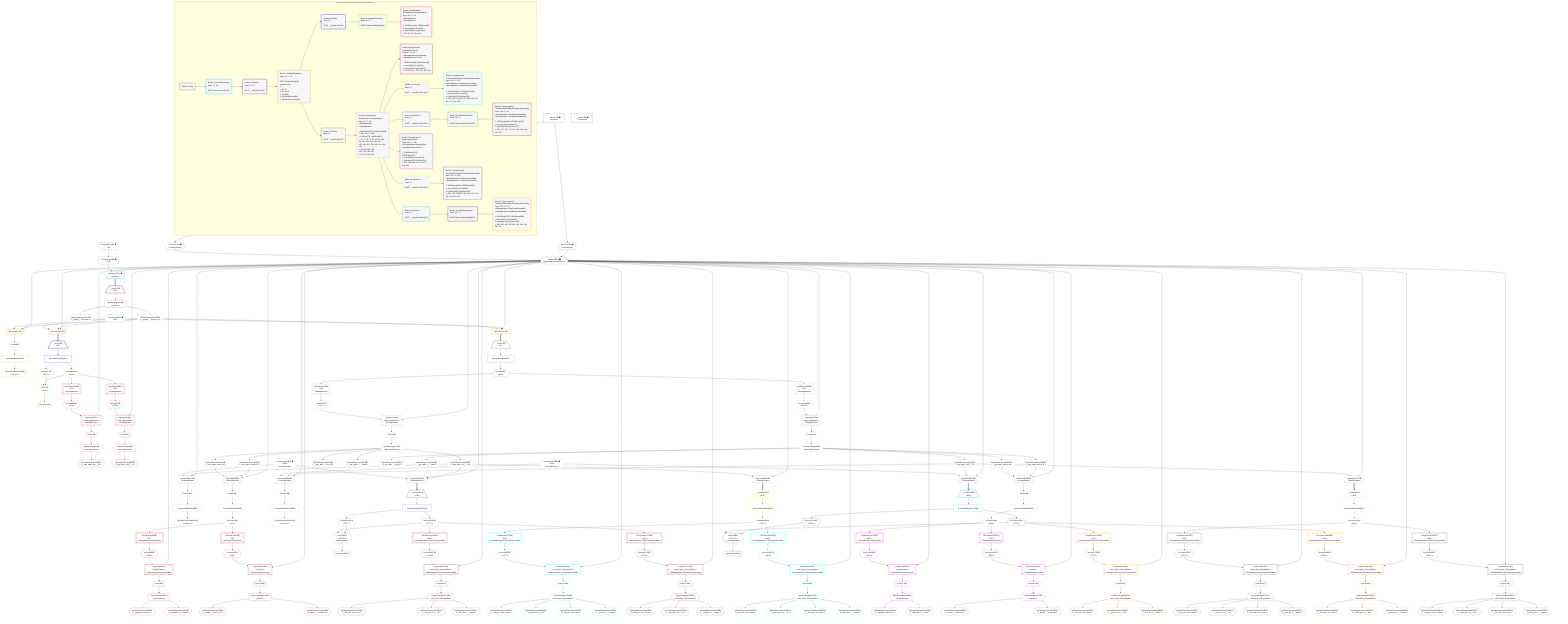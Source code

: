 %%{init: {'themeVariables': { 'fontSize': '12px'}}}%%
graph TD
    classDef path fill:#eee,stroke:#000,color:#000
    classDef plan fill:#fff,stroke-width:1px,color:#000
    classDef itemplan fill:#fff,stroke-width:2px,color:#000
    classDef unbatchedplan fill:#dff,stroke-width:1px,color:#000
    classDef sideeffectplan fill:#fcc,stroke-width:2px,color:#000
    classDef bucket fill:#f6f6f6,color:#000,stroke-width:2px,text-align:left


    %% plan dependencies
    Object17{{"Object[17∈0] ➊<br />ᐸ{pgSettings,withPgClient}ᐳ"}}:::plan
    Access15{{"Access[15∈0] ➊<br />ᐸ2.pgSettingsᐳ"}}:::plan
    Access16{{"Access[16∈0] ➊<br />ᐸ2.withPgClientᐳ"}}:::plan
    Access15 & Access16 --> Object17
    __Value2["__Value[2∈0] ➊<br />ᐸcontextᐳ"]:::plan
    __Value2 --> Access15
    __Value2 --> Access16
    Connection18{{"Connection[18∈0] ➊<br />ᐸ14ᐳ"}}:::plan
    Constant297{{"Constant[297∈0] ➊<br />ᐸ4ᐳ"}}:::plan
    Constant297 --> Connection18
    __Value4["__Value[4∈0] ➊<br />ᐸrootValueᐳ"]:::plan
    PgSelect19[["PgSelect[19∈1] ➊<br />ᐸpeopleᐳ"]]:::plan
    Object17 & Connection18 --> PgSelect19
    Connection36{{"Connection[36∈1] ➊<br />ᐸ32ᐳ"}}:::plan
    __Item20[/"__Item[20∈2]<br />ᐸ19ᐳ"\]:::itemplan
    PgSelect19 ==> __Item20
    PgSelectSingle21{{"PgSelectSingle[21∈2]<br />ᐸpeopleᐳ"}}:::plan
    __Item20 --> PgSelectSingle21
    PgUnionAll37[["PgUnionAll[37∈3]"]]:::plan
    PgClassExpression22{{"PgClassExpression[22∈3]<br />ᐸ__people__.”person_id”ᐳ"}}:::plan
    Object17 & PgClassExpression22 & Connection36 --> PgUnionAll37
    PgUnionAll41[["PgUnionAll[41∈3]"]]:::plan
    Object17 & PgClassExpression22 & Connection36 --> PgUnionAll41
    PgUnionAll66[["PgUnionAll[66∈3]"]]:::plan
    Object17 & PgClassExpression22 & Connection36 --> PgUnionAll66
    PgSelectSingle21 --> PgClassExpression22
    PgClassExpression23{{"PgClassExpression[23∈3]<br />ᐸ__people__.”username”ᐳ"}}:::plan
    PgSelectSingle21 --> PgClassExpression23
    First38{{"First[38∈3]"}}:::plan
    PgUnionAll37 --> First38
    PgUnionAllSingle39["PgUnionAllSingle[39∈3]"]:::plan
    First38 --> PgUnionAllSingle39
    PgClassExpression40{{"PgClassExpression[40∈3]<br />ᐸcount(*)ᐳ"}}:::plan
    PgUnionAllSingle39 --> PgClassExpression40
    __Item42[/"__Item[42∈4]<br />ᐸ41ᐳ"\]:::itemplan
    PgUnionAll41 ==> __Item42
    PgUnionAllSingle43["PgUnionAllSingle[43∈4]"]:::plan
    __Item42 --> PgUnionAllSingle43
    List47{{"List[47∈5]<br />ᐸ45,46ᐳ"}}:::plan
    Access45{{"Access[45∈5]<br />ᐸ43.0ᐳ"}}:::plan
    Access46{{"Access[46∈5]<br />ᐸ43.1ᐳ"}}:::plan
    Access45 & Access46 --> List47
    PgCursor44{{"PgCursor[44∈5]"}}:::plan
    List47 --> PgCursor44
    PgUnionAllSingle43 --> Access45
    PgUnionAllSingle43 --> Access46
    PgSelect51[["PgSelect[51∈6]<br />ᐸaws_applicationsᐳ<br />ᐳAwsApplication"]]:::plan
    Access50{{"Access[50∈6]<br />ᐸ49.0ᐳ"}}:::plan
    Object17 & Access50 --> PgSelect51
    PgSelect61[["PgSelect[61∈6]<br />ᐸgcp_applicationsᐳ<br />ᐳGcpApplication"]]:::plan
    Access60{{"Access[60∈6]<br />ᐸ59.0ᐳ"}}:::plan
    Object17 & Access60 --> PgSelect61
    JSONParse49[["JSONParse[49∈6]<br />ᐸ46ᐳ<br />ᐳAwsApplication"]]:::plan
    Access46 --> JSONParse49
    JSONParse49 --> Access50
    First55{{"First[55∈6]"}}:::plan
    PgSelect51 --> First55
    PgSelectSingle56{{"PgSelectSingle[56∈6]<br />ᐸaws_applicationsᐳ"}}:::plan
    First55 --> PgSelectSingle56
    PgClassExpression57{{"PgClassExpression[57∈6]<br />ᐸ__aws_appl...ons__.”id”ᐳ"}}:::plan
    PgSelectSingle56 --> PgClassExpression57
    JSONParse59[["JSONParse[59∈6]<br />ᐸ46ᐳ<br />ᐳGcpApplication"]]:::plan
    Access46 --> JSONParse59
    JSONParse59 --> Access60
    First63{{"First[63∈6]"}}:::plan
    PgSelect61 --> First63
    PgSelectSingle64{{"PgSelectSingle[64∈6]<br />ᐸgcp_applicationsᐳ"}}:::plan
    First63 --> PgSelectSingle64
    PgClassExpression65{{"PgClassExpression[65∈6]<br />ᐸ__gcp_appl...ons__.”id”ᐳ"}}:::plan
    PgSelectSingle64 --> PgClassExpression65
    __Item67[/"__Item[67∈7]<br />ᐸ66ᐳ"\]:::itemplan
    PgUnionAll66 ==> __Item67
    PgUnionAllSingle68["PgUnionAllSingle[68∈7]"]:::plan
    __Item67 --> PgUnionAllSingle68
    Access69{{"Access[69∈7]<br />ᐸ68.1ᐳ"}}:::plan
    PgUnionAllSingle68 --> Access69
    PgUnionAll83[["PgUnionAll[83∈8]<br />ᐳAwsApplication"]]:::plan
    PgClassExpression81{{"PgClassExpression[81∈8]<br />ᐸ__aws_appl...person_id”ᐳ"}}:::plan
    PgClassExpression82{{"PgClassExpression[82∈8]<br />ᐸ__aws_appl...zation_id”ᐳ"}}:::plan
    Object17 & PgClassExpression81 & PgClassExpression82 --> PgUnionAll83
    PgUnionAll151[["PgUnionAll[151∈8]<br />ᐳAwsApplication"]]:::plan
    PgClassExpression79{{"PgClassExpression[79∈8]<br />ᐸ__aws_appl...ons__.”id”ᐳ"}}:::plan
    Connection150{{"Connection[150∈8] ➊<br />ᐸ148ᐳ<br />ᐳAwsApplication"}}:::plan
    Object17 & PgClassExpression79 & Connection150 --> PgUnionAll151
    PgUnionAll155[["PgUnionAll[155∈8]<br />ᐳAwsApplication"]]:::plan
    Object17 & PgClassExpression79 & Connection150 --> PgUnionAll155
    PgUnionAll196[["PgUnionAll[196∈8]<br />ᐳGcpApplication"]]:::plan
    PgClassExpression194{{"PgClassExpression[194∈8]<br />ᐸ__gcp_appl...person_id”ᐳ"}}:::plan
    PgClassExpression195{{"PgClassExpression[195∈8]<br />ᐸ__gcp_appl...zation_id”ᐳ"}}:::plan
    Object17 & PgClassExpression194 & PgClassExpression195 --> PgUnionAll196
    PgUnionAll264[["PgUnionAll[264∈8]<br />ᐳGcpApplication"]]:::plan
    PgClassExpression192{{"PgClassExpression[192∈8]<br />ᐸ__gcp_appl...ons__.”id”ᐳ"}}:::plan
    Connection263{{"Connection[263∈8] ➊<br />ᐸ261ᐳ<br />ᐳGcpApplication"}}:::plan
    Object17 & PgClassExpression192 & Connection263 --> PgUnionAll264
    PgUnionAll268[["PgUnionAll[268∈8]<br />ᐳGcpApplication"]]:::plan
    Object17 & PgClassExpression192 & Connection263 --> PgUnionAll268
    PgSelect72[["PgSelect[72∈8]<br />ᐸaws_applicationsᐳ<br />ᐳAwsApplication"]]:::plan
    Access71{{"Access[71∈8]<br />ᐸ70.0ᐳ"}}:::plan
    Object17 & Access71 --> PgSelect72
    PgUnionAll112[["PgUnionAll[112∈8]<br />ᐳAwsApplication"]]:::plan
    Object17 & PgClassExpression79 --> PgUnionAll112
    PgSelect187[["PgSelect[187∈8]<br />ᐸgcp_applicationsᐳ<br />ᐳGcpApplication"]]:::plan
    Access186{{"Access[186∈8]<br />ᐸ185.0ᐳ"}}:::plan
    Object17 & Access186 --> PgSelect187
    PgUnionAll225[["PgUnionAll[225∈8]<br />ᐳGcpApplication"]]:::plan
    Object17 & PgClassExpression192 --> PgUnionAll225
    JSONParse70[["JSONParse[70∈8]<br />ᐸ69ᐳ<br />ᐳAwsApplication"]]:::plan
    Access69 --> JSONParse70
    JSONParse70 --> Access71
    First76{{"First[76∈8]"}}:::plan
    PgSelect72 --> First76
    PgSelectSingle77{{"PgSelectSingle[77∈8]<br />ᐸaws_applicationsᐳ"}}:::plan
    First76 --> PgSelectSingle77
    PgClassExpression78{{"PgClassExpression[78∈8]<br />ᐸ__aws_appl..._.”aws_id”ᐳ"}}:::plan
    PgSelectSingle77 --> PgClassExpression78
    PgSelectSingle77 --> PgClassExpression79
    PgClassExpression80{{"PgClassExpression[80∈8]<br />ᐸ__aws_appl...s__.”name”ᐳ"}}:::plan
    PgSelectSingle77 --> PgClassExpression80
    PgSelectSingle77 --> PgClassExpression81
    PgSelectSingle77 --> PgClassExpression82
    First85{{"First[85∈8]"}}:::plan
    PgUnionAll83 --> First85
    PgUnionAllSingle86["PgUnionAllSingle[86∈8]"]:::plan
    First85 --> PgUnionAllSingle86
    Access87{{"Access[87∈8]<br />ᐸ86.1ᐳ"}}:::plan
    PgUnionAllSingle86 --> Access87
    First152{{"First[152∈8]"}}:::plan
    PgUnionAll151 --> First152
    PgUnionAllSingle153["PgUnionAllSingle[153∈8]"]:::plan
    First152 --> PgUnionAllSingle153
    PgClassExpression154{{"PgClassExpression[154∈8]<br />ᐸcount(*)ᐳ"}}:::plan
    PgUnionAllSingle153 --> PgClassExpression154
    JSONParse185[["JSONParse[185∈8]<br />ᐸ69ᐳ<br />ᐳGcpApplication"]]:::plan
    Access69 --> JSONParse185
    JSONParse185 --> Access186
    First189{{"First[189∈8]"}}:::plan
    PgSelect187 --> First189
    PgSelectSingle190{{"PgSelectSingle[190∈8]<br />ᐸgcp_applicationsᐳ"}}:::plan
    First189 --> PgSelectSingle190
    PgClassExpression191{{"PgClassExpression[191∈8]<br />ᐸ__gcp_appl..._.”gcp_id”ᐳ"}}:::plan
    PgSelectSingle190 --> PgClassExpression191
    PgSelectSingle190 --> PgClassExpression192
    PgClassExpression193{{"PgClassExpression[193∈8]<br />ᐸ__gcp_appl...s__.”name”ᐳ"}}:::plan
    PgSelectSingle190 --> PgClassExpression193
    PgSelectSingle190 --> PgClassExpression194
    PgSelectSingle190 --> PgClassExpression195
    First198{{"First[198∈8]"}}:::plan
    PgUnionAll196 --> First198
    PgUnionAllSingle199["PgUnionAllSingle[199∈8]"]:::plan
    First198 --> PgUnionAllSingle199
    Access200{{"Access[200∈8]<br />ᐸ199.1ᐳ"}}:::plan
    PgUnionAllSingle199 --> Access200
    First265{{"First[265∈8]"}}:::plan
    PgUnionAll264 --> First265
    PgUnionAllSingle266["PgUnionAllSingle[266∈8]"]:::plan
    First265 --> PgUnionAllSingle266
    PgClassExpression267{{"PgClassExpression[267∈8]<br />ᐸcount(*)ᐳ"}}:::plan
    PgUnionAllSingle266 --> PgClassExpression267
    PgSelect90[["PgSelect[90∈9]<br />ᐸorganizationsᐳ<br />ᐳAwsApplicationᐳOrganization"]]:::plan
    Access89{{"Access[89∈9]<br />ᐸ88.0ᐳ"}}:::plan
    Object17 & Access89 --> PgSelect90
    PgSelect101[["PgSelect[101∈9]<br />ᐸpeopleᐳ<br />ᐳAwsApplicationᐳPerson"]]:::plan
    Access100{{"Access[100∈9]<br />ᐸ99.0ᐳ"}}:::plan
    Object17 & Access100 --> PgSelect101
    JSONParse88[["JSONParse[88∈9]<br />ᐸ87ᐳ<br />ᐳAwsApplicationᐳOrganization"]]:::plan
    Access87 --> JSONParse88
    JSONParse88 --> Access89
    First94{{"First[94∈9]"}}:::plan
    PgSelect90 --> First94
    PgSelectSingle95{{"PgSelectSingle[95∈9]<br />ᐸorganizationsᐳ"}}:::plan
    First94 --> PgSelectSingle95
    PgClassExpression96{{"PgClassExpression[96∈9]<br />ᐸ__organiza...zation_id”ᐳ"}}:::plan
    PgSelectSingle95 --> PgClassExpression96
    PgClassExpression97{{"PgClassExpression[97∈9]<br />ᐸ__organiza...s__.”name”ᐳ"}}:::plan
    PgSelectSingle95 --> PgClassExpression97
    JSONParse99[["JSONParse[99∈9]<br />ᐸ87ᐳ<br />ᐳAwsApplicationᐳPerson"]]:::plan
    Access87 --> JSONParse99
    JSONParse99 --> Access100
    First103{{"First[103∈9]"}}:::plan
    PgSelect101 --> First103
    PgSelectSingle104{{"PgSelectSingle[104∈9]<br />ᐸpeopleᐳ"}}:::plan
    First103 --> PgSelectSingle104
    PgClassExpression105{{"PgClassExpression[105∈9]<br />ᐸ__people__.”person_id”ᐳ"}}:::plan
    PgSelectSingle104 --> PgClassExpression105
    PgClassExpression106{{"PgClassExpression[106∈9]<br />ᐸ__people__.”username”ᐳ"}}:::plan
    PgSelectSingle104 --> PgClassExpression106
    __Item114[/"__Item[114∈10]<br />ᐸ112ᐳ"\]:::itemplan
    PgUnionAll112 ==> __Item114
    PgUnionAllSingle115["PgUnionAllSingle[115∈10]"]:::plan
    __Item114 --> PgUnionAllSingle115
    Access116{{"Access[116∈10]<br />ᐸ115.1ᐳ"}}:::plan
    PgUnionAllSingle115 --> Access116
    PgSelect119[["PgSelect[119∈11]<br />ᐸfirst_party_vulnerabilitiesᐳ<br />ᐳAwsApplicationᐳFirstPartyVulnerability"]]:::plan
    Access118{{"Access[118∈11]<br />ᐸ117.0ᐳ"}}:::plan
    Object17 & Access118 --> PgSelect119
    PgSelect132[["PgSelect[132∈11]<br />ᐸthird_party_vulnerabilitiesᐳ<br />ᐳAwsApplicationᐳThirdPartyVulnerability"]]:::plan
    Access131{{"Access[131∈11]<br />ᐸ130.0ᐳ"}}:::plan
    Object17 & Access131 --> PgSelect132
    JSONParse117[["JSONParse[117∈11]<br />ᐸ116ᐳ<br />ᐳAwsApplicationᐳFirstPartyVulnerability"]]:::plan
    Access116 --> JSONParse117
    JSONParse117 --> Access118
    First123{{"First[123∈11]"}}:::plan
    PgSelect119 --> First123
    PgSelectSingle124{{"PgSelectSingle[124∈11]<br />ᐸfirst_party_vulnerabilitiesᐳ"}}:::plan
    First123 --> PgSelectSingle124
    PgClassExpression125{{"PgClassExpression[125∈11]<br />ᐸ__first_pa...team_name”ᐳ"}}:::plan
    PgSelectSingle124 --> PgClassExpression125
    PgClassExpression126{{"PgClassExpression[126∈11]<br />ᐸ__first_pa...ies__.”id”ᐳ"}}:::plan
    PgSelectSingle124 --> PgClassExpression126
    PgClassExpression127{{"PgClassExpression[127∈11]<br />ᐸ__first_pa...vss_score”ᐳ"}}:::plan
    PgSelectSingle124 --> PgClassExpression127
    PgClassExpression128{{"PgClassExpression[128∈11]<br />ᐸ__first_pa...s__.”name”ᐳ"}}:::plan
    PgSelectSingle124 --> PgClassExpression128
    JSONParse130[["JSONParse[130∈11]<br />ᐸ116ᐳ<br />ᐳAwsApplicationᐳThirdPartyVulnerability"]]:::plan
    Access116 --> JSONParse130
    JSONParse130 --> Access131
    First134{{"First[134∈11]"}}:::plan
    PgSelect132 --> First134
    PgSelectSingle135{{"PgSelectSingle[135∈11]<br />ᐸthird_party_vulnerabilitiesᐳ"}}:::plan
    First134 --> PgSelectSingle135
    PgClassExpression136{{"PgClassExpression[136∈11]<br />ᐸ__third_pa...ndor_name”ᐳ"}}:::plan
    PgSelectSingle135 --> PgClassExpression136
    PgClassExpression137{{"PgClassExpression[137∈11]<br />ᐸ__third_pa...ies__.”id”ᐳ"}}:::plan
    PgSelectSingle135 --> PgClassExpression137
    PgClassExpression138{{"PgClassExpression[138∈11]<br />ᐸ__third_pa...vss_score”ᐳ"}}:::plan
    PgSelectSingle135 --> PgClassExpression138
    PgClassExpression139{{"PgClassExpression[139∈11]<br />ᐸ__third_pa...s__.”name”ᐳ"}}:::plan
    PgSelectSingle135 --> PgClassExpression139
    __Item156[/"__Item[156∈12]<br />ᐸ155ᐳ"\]:::itemplan
    PgUnionAll155 ==> __Item156
    PgUnionAllSingle157["PgUnionAllSingle[157∈12]"]:::plan
    __Item156 --> PgUnionAllSingle157
    List161{{"List[161∈13]<br />ᐸ159,160ᐳ<br />ᐳAwsApplication"}}:::plan
    Access159{{"Access[159∈13]<br />ᐸ157.0ᐳ"}}:::plan
    Access160{{"Access[160∈13]<br />ᐸ157.1ᐳ"}}:::plan
    Access159 & Access160 --> List161
    PgCursor158{{"PgCursor[158∈13]"}}:::plan
    List161 --> PgCursor158
    PgUnionAllSingle157 --> Access159
    PgUnionAllSingle157 --> Access160
    PgSelect165[["PgSelect[165∈14]<br />ᐸfirst_party_vulnerabilitiesᐳ<br />ᐳAwsApplicationᐳFirstPartyVulnerability"]]:::plan
    Access164{{"Access[164∈14]<br />ᐸ163.0ᐳ"}}:::plan
    Object17 & Access164 --> PgSelect165
    PgSelect177[["PgSelect[177∈14]<br />ᐸthird_party_vulnerabilitiesᐳ<br />ᐳAwsApplicationᐳThirdPartyVulnerability"]]:::plan
    Access176{{"Access[176∈14]<br />ᐸ175.0ᐳ"}}:::plan
    Object17 & Access176 --> PgSelect177
    JSONParse163[["JSONParse[163∈14]<br />ᐸ160ᐳ<br />ᐳAwsApplicationᐳFirstPartyVulnerability"]]:::plan
    Access160 --> JSONParse163
    JSONParse163 --> Access164
    First169{{"First[169∈14]"}}:::plan
    PgSelect165 --> First169
    PgSelectSingle170{{"PgSelectSingle[170∈14]<br />ᐸfirst_party_vulnerabilitiesᐳ"}}:::plan
    First169 --> PgSelectSingle170
    PgClassExpression171{{"PgClassExpression[171∈14]<br />ᐸ__first_pa...vss_score”ᐳ"}}:::plan
    PgSelectSingle170 --> PgClassExpression171
    PgClassExpression172{{"PgClassExpression[172∈14]<br />ᐸ__first_pa...ies__.”id”ᐳ"}}:::plan
    PgSelectSingle170 --> PgClassExpression172
    PgClassExpression173{{"PgClassExpression[173∈14]<br />ᐸ__first_pa...s__.”name”ᐳ"}}:::plan
    PgSelectSingle170 --> PgClassExpression173
    JSONParse175[["JSONParse[175∈14]<br />ᐸ160ᐳ<br />ᐳAwsApplicationᐳThirdPartyVulnerability"]]:::plan
    Access160 --> JSONParse175
    JSONParse175 --> Access176
    First179{{"First[179∈14]"}}:::plan
    PgSelect177 --> First179
    PgSelectSingle180{{"PgSelectSingle[180∈14]<br />ᐸthird_party_vulnerabilitiesᐳ"}}:::plan
    First179 --> PgSelectSingle180
    PgClassExpression181{{"PgClassExpression[181∈14]<br />ᐸ__third_pa...vss_score”ᐳ"}}:::plan
    PgSelectSingle180 --> PgClassExpression181
    PgClassExpression182{{"PgClassExpression[182∈14]<br />ᐸ__third_pa...ies__.”id”ᐳ"}}:::plan
    PgSelectSingle180 --> PgClassExpression182
    PgClassExpression183{{"PgClassExpression[183∈14]<br />ᐸ__third_pa...s__.”name”ᐳ"}}:::plan
    PgSelectSingle180 --> PgClassExpression183
    PgSelect203[["PgSelect[203∈15]<br />ᐸorganizationsᐳ<br />ᐳGcpApplicationᐳOrganization"]]:::plan
    Access202{{"Access[202∈15]<br />ᐸ201.0ᐳ"}}:::plan
    Object17 & Access202 --> PgSelect203
    PgSelect214[["PgSelect[214∈15]<br />ᐸpeopleᐳ<br />ᐳGcpApplicationᐳPerson"]]:::plan
    Access213{{"Access[213∈15]<br />ᐸ212.0ᐳ"}}:::plan
    Object17 & Access213 --> PgSelect214
    JSONParse201[["JSONParse[201∈15]<br />ᐸ200ᐳ<br />ᐳGcpApplicationᐳOrganization"]]:::plan
    Access200 --> JSONParse201
    JSONParse201 --> Access202
    First207{{"First[207∈15]"}}:::plan
    PgSelect203 --> First207
    PgSelectSingle208{{"PgSelectSingle[208∈15]<br />ᐸorganizationsᐳ"}}:::plan
    First207 --> PgSelectSingle208
    PgClassExpression209{{"PgClassExpression[209∈15]<br />ᐸ__organiza...zation_id”ᐳ"}}:::plan
    PgSelectSingle208 --> PgClassExpression209
    PgClassExpression210{{"PgClassExpression[210∈15]<br />ᐸ__organiza...s__.”name”ᐳ"}}:::plan
    PgSelectSingle208 --> PgClassExpression210
    JSONParse212[["JSONParse[212∈15]<br />ᐸ200ᐳ<br />ᐳGcpApplicationᐳPerson"]]:::plan
    Access200 --> JSONParse212
    JSONParse212 --> Access213
    First216{{"First[216∈15]"}}:::plan
    PgSelect214 --> First216
    PgSelectSingle217{{"PgSelectSingle[217∈15]<br />ᐸpeopleᐳ"}}:::plan
    First216 --> PgSelectSingle217
    PgClassExpression218{{"PgClassExpression[218∈15]<br />ᐸ__people__.”person_id”ᐳ"}}:::plan
    PgSelectSingle217 --> PgClassExpression218
    PgClassExpression219{{"PgClassExpression[219∈15]<br />ᐸ__people__.”username”ᐳ"}}:::plan
    PgSelectSingle217 --> PgClassExpression219
    __Item227[/"__Item[227∈16]<br />ᐸ225ᐳ"\]:::itemplan
    PgUnionAll225 ==> __Item227
    PgUnionAllSingle228["PgUnionAllSingle[228∈16]"]:::plan
    __Item227 --> PgUnionAllSingle228
    Access229{{"Access[229∈16]<br />ᐸ228.1ᐳ"}}:::plan
    PgUnionAllSingle228 --> Access229
    PgSelect232[["PgSelect[232∈17]<br />ᐸfirst_party_vulnerabilitiesᐳ<br />ᐳGcpApplicationᐳFirstPartyVulnerability"]]:::plan
    Access231{{"Access[231∈17]<br />ᐸ230.0ᐳ"}}:::plan
    Object17 & Access231 --> PgSelect232
    PgSelect245[["PgSelect[245∈17]<br />ᐸthird_party_vulnerabilitiesᐳ<br />ᐳGcpApplicationᐳThirdPartyVulnerability"]]:::plan
    Access244{{"Access[244∈17]<br />ᐸ243.0ᐳ"}}:::plan
    Object17 & Access244 --> PgSelect245
    JSONParse230[["JSONParse[230∈17]<br />ᐸ229ᐳ<br />ᐳGcpApplicationᐳFirstPartyVulnerability"]]:::plan
    Access229 --> JSONParse230
    JSONParse230 --> Access231
    First236{{"First[236∈17]"}}:::plan
    PgSelect232 --> First236
    PgSelectSingle237{{"PgSelectSingle[237∈17]<br />ᐸfirst_party_vulnerabilitiesᐳ"}}:::plan
    First236 --> PgSelectSingle237
    PgClassExpression238{{"PgClassExpression[238∈17]<br />ᐸ__first_pa...team_name”ᐳ"}}:::plan
    PgSelectSingle237 --> PgClassExpression238
    PgClassExpression239{{"PgClassExpression[239∈17]<br />ᐸ__first_pa...ies__.”id”ᐳ"}}:::plan
    PgSelectSingle237 --> PgClassExpression239
    PgClassExpression240{{"PgClassExpression[240∈17]<br />ᐸ__first_pa...vss_score”ᐳ"}}:::plan
    PgSelectSingle237 --> PgClassExpression240
    PgClassExpression241{{"PgClassExpression[241∈17]<br />ᐸ__first_pa...s__.”name”ᐳ"}}:::plan
    PgSelectSingle237 --> PgClassExpression241
    JSONParse243[["JSONParse[243∈17]<br />ᐸ229ᐳ<br />ᐳGcpApplicationᐳThirdPartyVulnerability"]]:::plan
    Access229 --> JSONParse243
    JSONParse243 --> Access244
    First247{{"First[247∈17]"}}:::plan
    PgSelect245 --> First247
    PgSelectSingle248{{"PgSelectSingle[248∈17]<br />ᐸthird_party_vulnerabilitiesᐳ"}}:::plan
    First247 --> PgSelectSingle248
    PgClassExpression249{{"PgClassExpression[249∈17]<br />ᐸ__third_pa...ndor_name”ᐳ"}}:::plan
    PgSelectSingle248 --> PgClassExpression249
    PgClassExpression250{{"PgClassExpression[250∈17]<br />ᐸ__third_pa...ies__.”id”ᐳ"}}:::plan
    PgSelectSingle248 --> PgClassExpression250
    PgClassExpression251{{"PgClassExpression[251∈17]<br />ᐸ__third_pa...vss_score”ᐳ"}}:::plan
    PgSelectSingle248 --> PgClassExpression251
    PgClassExpression252{{"PgClassExpression[252∈17]<br />ᐸ__third_pa...s__.”name”ᐳ"}}:::plan
    PgSelectSingle248 --> PgClassExpression252
    __Item269[/"__Item[269∈18]<br />ᐸ268ᐳ"\]:::itemplan
    PgUnionAll268 ==> __Item269
    PgUnionAllSingle270["PgUnionAllSingle[270∈18]"]:::plan
    __Item269 --> PgUnionAllSingle270
    List274{{"List[274∈19]<br />ᐸ272,273ᐳ<br />ᐳGcpApplication"}}:::plan
    Access272{{"Access[272∈19]<br />ᐸ270.0ᐳ"}}:::plan
    Access273{{"Access[273∈19]<br />ᐸ270.1ᐳ"}}:::plan
    Access272 & Access273 --> List274
    PgCursor271{{"PgCursor[271∈19]"}}:::plan
    List274 --> PgCursor271
    PgUnionAllSingle270 --> Access272
    PgUnionAllSingle270 --> Access273
    PgSelect278[["PgSelect[278∈20]<br />ᐸfirst_party_vulnerabilitiesᐳ<br />ᐳGcpApplicationᐳFirstPartyVulnerability"]]:::plan
    Access277{{"Access[277∈20]<br />ᐸ276.0ᐳ"}}:::plan
    Object17 & Access277 --> PgSelect278
    PgSelect290[["PgSelect[290∈20]<br />ᐸthird_party_vulnerabilitiesᐳ<br />ᐳGcpApplicationᐳThirdPartyVulnerability"]]:::plan
    Access289{{"Access[289∈20]<br />ᐸ288.0ᐳ"}}:::plan
    Object17 & Access289 --> PgSelect290
    JSONParse276[["JSONParse[276∈20]<br />ᐸ273ᐳ<br />ᐳGcpApplicationᐳFirstPartyVulnerability"]]:::plan
    Access273 --> JSONParse276
    JSONParse276 --> Access277
    First282{{"First[282∈20]"}}:::plan
    PgSelect278 --> First282
    PgSelectSingle283{{"PgSelectSingle[283∈20]<br />ᐸfirst_party_vulnerabilitiesᐳ"}}:::plan
    First282 --> PgSelectSingle283
    PgClassExpression284{{"PgClassExpression[284∈20]<br />ᐸ__first_pa...vss_score”ᐳ"}}:::plan
    PgSelectSingle283 --> PgClassExpression284
    PgClassExpression285{{"PgClassExpression[285∈20]<br />ᐸ__first_pa...ies__.”id”ᐳ"}}:::plan
    PgSelectSingle283 --> PgClassExpression285
    PgClassExpression286{{"PgClassExpression[286∈20]<br />ᐸ__first_pa...s__.”name”ᐳ"}}:::plan
    PgSelectSingle283 --> PgClassExpression286
    JSONParse288[["JSONParse[288∈20]<br />ᐸ273ᐳ<br />ᐳGcpApplicationᐳThirdPartyVulnerability"]]:::plan
    Access273 --> JSONParse288
    JSONParse288 --> Access289
    First292{{"First[292∈20]"}}:::plan
    PgSelect290 --> First292
    PgSelectSingle293{{"PgSelectSingle[293∈20]<br />ᐸthird_party_vulnerabilitiesᐳ"}}:::plan
    First292 --> PgSelectSingle293
    PgClassExpression294{{"PgClassExpression[294∈20]<br />ᐸ__third_pa...vss_score”ᐳ"}}:::plan
    PgSelectSingle293 --> PgClassExpression294
    PgClassExpression295{{"PgClassExpression[295∈20]<br />ᐸ__third_pa...ies__.”id”ᐳ"}}:::plan
    PgSelectSingle293 --> PgClassExpression295
    PgClassExpression296{{"PgClassExpression[296∈20]<br />ᐸ__third_pa...s__.”name”ᐳ"}}:::plan
    PgSelectSingle293 --> PgClassExpression296

    %% define steps

    subgraph "Buckets for queries/polymorphic/person-app-vulns"
    Bucket0("Bucket 0 (root)"):::bucket
    classDef bucket0 stroke:#696969
    class Bucket0,__Value2,__Value4,Access15,Access16,Object17,Connection18,Constant297 bucket0
    Bucket1("Bucket 1 (nullableBoundary)<br />Deps: 17, 18<br /><br />ROOT Connectionᐸ14ᐳ[18]"):::bucket
    classDef bucket1 stroke:#00bfff
    class Bucket1,PgSelect19,Connection36 bucket1
    Bucket2("Bucket 2 (listItem)<br />Deps: 17, 36<br /><br />ROOT __Item{2}ᐸ19ᐳ[20]"):::bucket
    classDef bucket2 stroke:#7f007f
    class Bucket2,__Item20,PgSelectSingle21 bucket2
    Bucket3("Bucket 3 (nullableBoundary)<br />Deps: 21, 17, 36<br /><br />ROOT PgSelectSingle{2}ᐸpeopleᐳ[21]<br />1: <br />ᐳ: 22, 23<br />2: 37, 41, 66<br />ᐳ: First[38]<br />3: PgUnionAllSingle[39]<br />ᐳ: PgClassExpression[40]"):::bucket
    classDef bucket3 stroke:#ffa500
    class Bucket3,PgClassExpression22,PgClassExpression23,PgUnionAll37,First38,PgUnionAllSingle39,PgClassExpression40,PgUnionAll41,PgUnionAll66 bucket3
    Bucket4("Bucket 4 (listItem)<br />Deps: 17<br /><br />ROOT __Item{4}ᐸ41ᐳ[42]"):::bucket
    classDef bucket4 stroke:#0000ff
    class Bucket4,__Item42,PgUnionAllSingle43 bucket4
    Bucket5("Bucket 5 (nullableBoundary)<br />Deps: 43, 17<br /><br />ROOT PgUnionAllSingle{4}[43]"):::bucket
    classDef bucket5 stroke:#7fff00
    class Bucket5,PgCursor44,Access45,Access46,List47 bucket5
    Bucket6("Bucket 6 (polymorphic)<br />AwsApplication,GcpApplication<br />Deps: 46, 17, 43<br />ᐳAwsApplication<br />ᐳGcpApplication<br /><br />1: JSONParse[49], JSONParse[59]<br />ᐳ: Access[50], Access[60]<br />2: PgSelect[51], PgSelect[61]<br />ᐳ: 55, 56, 57, 63, 64, 65"):::bucket
    classDef bucket6 stroke:#ff1493
    class Bucket6,JSONParse49,Access50,PgSelect51,First55,PgSelectSingle56,PgClassExpression57,JSONParse59,Access60,PgSelect61,First63,PgSelectSingle64,PgClassExpression65 bucket6
    Bucket7("Bucket 7 (listItem)<br />Deps: 17<br /><br />ROOT __Item{7}ᐸ66ᐳ[67]"):::bucket
    classDef bucket7 stroke:#808000
    class Bucket7,__Item67,PgUnionAllSingle68,Access69 bucket7
    Bucket8("Bucket 8 (polymorphic)<br />AwsApplication,GcpApplication<br />Deps: 69, 17, 68<br />ᐳAwsApplication<br />ᐳGcpApplication<br /><br />1: JSONParse[70], JSONParse[185]<br />ᐳ: 150, 263, 71, 186<br />2: PgSelect[72], PgSelect[187]<br />ᐳ: 76, 77, 78, 79, 80, 81, 82, 189, 190, 191, 192, 193, 194, 195<br />3: 83, 112, 151, 155, 196, 225, 264, 268<br />ᐳ: 85, 152, 198, 265<br />4: 86, 153, 199, 266<br />ᐳ: 87, 154, 200, 267"):::bucket
    classDef bucket8 stroke:#dda0dd
    class Bucket8,JSONParse70,Access71,PgSelect72,First76,PgSelectSingle77,PgClassExpression78,PgClassExpression79,PgClassExpression80,PgClassExpression81,PgClassExpression82,PgUnionAll83,First85,PgUnionAllSingle86,Access87,PgUnionAll112,Connection150,PgUnionAll151,First152,PgUnionAllSingle153,PgClassExpression154,PgUnionAll155,JSONParse185,Access186,PgSelect187,First189,PgSelectSingle190,PgClassExpression191,PgClassExpression192,PgClassExpression193,PgClassExpression194,PgClassExpression195,PgUnionAll196,First198,PgUnionAllSingle199,Access200,PgUnionAll225,Connection263,PgUnionAll264,First265,PgUnionAllSingle266,PgClassExpression267,PgUnionAll268 bucket8
    Bucket9("Bucket 9 (polymorphic)<br />Organization,Person<br />Deps: 87, 17, 86<br />ᐳAwsApplicationᐳOrganization<br />ᐳAwsApplicationᐳPerson<br /><br />1: JSONParse[88], JSONParse[99]<br />ᐳ: Access[89], Access[100]<br />2: PgSelect[90], PgSelect[101]<br />ᐳ: 94, 95, 96, 97, 103, 104, 105, 106"):::bucket
    classDef bucket9 stroke:#ff0000
    class Bucket9,JSONParse88,Access89,PgSelect90,First94,PgSelectSingle95,PgClassExpression96,PgClassExpression97,JSONParse99,Access100,PgSelect101,First103,PgSelectSingle104,PgClassExpression105,PgClassExpression106 bucket9
    Bucket10("Bucket 10 (listItem)<br />Deps: 17<br /><br />ROOT __Item{10}ᐸ112ᐳ[114]"):::bucket
    classDef bucket10 stroke:#ffff00
    class Bucket10,__Item114,PgUnionAllSingle115,Access116 bucket10
    Bucket11("Bucket 11 (polymorphic)<br />FirstPartyVulnerability,ThirdPartyVulnerability<br />Deps: 116, 17, 115<br />ᐳAwsApplicationᐳFirstPartyVulnerability<br />ᐳAwsApplicationᐳThirdPartyVulnerability<br /><br />1: JSONParse[117], JSONParse[130]<br />ᐳ: Access[118], Access[131]<br />2: PgSelect[119], PgSelect[132]<br />ᐳ: 123, 124, 125, 126, 127, 128, 134, 135, 136, 137, 138, 139"):::bucket
    classDef bucket11 stroke:#00ffff
    class Bucket11,JSONParse117,Access118,PgSelect119,First123,PgSelectSingle124,PgClassExpression125,PgClassExpression126,PgClassExpression127,PgClassExpression128,JSONParse130,Access131,PgSelect132,First134,PgSelectSingle135,PgClassExpression136,PgClassExpression137,PgClassExpression138,PgClassExpression139 bucket11
    Bucket12("Bucket 12 (listItem)<br />Deps: 17<br /><br />ROOT __Item{12}ᐸ155ᐳ[156]"):::bucket
    classDef bucket12 stroke:#4169e1
    class Bucket12,__Item156,PgUnionAllSingle157 bucket12
    Bucket13("Bucket 13 (nullableBoundary)<br />Deps: 157, 17<br /><br />ROOT PgUnionAllSingle{12}[157]"):::bucket
    classDef bucket13 stroke:#3cb371
    class Bucket13,PgCursor158,Access159,Access160,List161 bucket13
    Bucket14("Bucket 14 (polymorphic)<br />FirstPartyVulnerability,ThirdPartyVulnerability<br />Deps: 160, 17, 157<br />ᐳAwsApplicationᐳFirstPartyVulnerability<br />ᐳAwsApplicationᐳThirdPartyVulnerability<br /><br />1: JSONParse[163], JSONParse[175]<br />ᐳ: Access[164], Access[176]<br />2: PgSelect[165], PgSelect[177]<br />ᐳ: 169, 170, 171, 172, 173, 179, 180, 181, 182, 183"):::bucket
    classDef bucket14 stroke:#a52a2a
    class Bucket14,JSONParse163,Access164,PgSelect165,First169,PgSelectSingle170,PgClassExpression171,PgClassExpression172,PgClassExpression173,JSONParse175,Access176,PgSelect177,First179,PgSelectSingle180,PgClassExpression181,PgClassExpression182,PgClassExpression183 bucket14
    Bucket15("Bucket 15 (polymorphic)<br />Organization,Person<br />Deps: 200, 17, 199<br />ᐳGcpApplicationᐳOrganization<br />ᐳGcpApplicationᐳPerson<br /><br />1: JSONParse[201], JSONParse[212]<br />ᐳ: Access[202], Access[213]<br />2: PgSelect[203], PgSelect[214]<br />ᐳ: 207, 208, 209, 210, 216, 217, 218, 219"):::bucket
    classDef bucket15 stroke:#ff00ff
    class Bucket15,JSONParse201,Access202,PgSelect203,First207,PgSelectSingle208,PgClassExpression209,PgClassExpression210,JSONParse212,Access213,PgSelect214,First216,PgSelectSingle217,PgClassExpression218,PgClassExpression219 bucket15
    Bucket16("Bucket 16 (listItem)<br />Deps: 17<br /><br />ROOT __Item{16}ᐸ225ᐳ[227]"):::bucket
    classDef bucket16 stroke:#f5deb3
    class Bucket16,__Item227,PgUnionAllSingle228,Access229 bucket16
    Bucket17("Bucket 17 (polymorphic)<br />FirstPartyVulnerability,ThirdPartyVulnerability<br />Deps: 229, 17, 228<br />ᐳGcpApplicationᐳFirstPartyVulnerability<br />ᐳGcpApplicationᐳThirdPartyVulnerability<br /><br />1: JSONParse[230], JSONParse[243]<br />ᐳ: Access[231], Access[244]<br />2: PgSelect[232], PgSelect[245]<br />ᐳ: 236, 237, 238, 239, 240, 241, 247, 248, 249, 250, 251, 252"):::bucket
    classDef bucket17 stroke:#696969
    class Bucket17,JSONParse230,Access231,PgSelect232,First236,PgSelectSingle237,PgClassExpression238,PgClassExpression239,PgClassExpression240,PgClassExpression241,JSONParse243,Access244,PgSelect245,First247,PgSelectSingle248,PgClassExpression249,PgClassExpression250,PgClassExpression251,PgClassExpression252 bucket17
    Bucket18("Bucket 18 (listItem)<br />Deps: 17<br /><br />ROOT __Item{18}ᐸ268ᐳ[269]"):::bucket
    classDef bucket18 stroke:#00bfff
    class Bucket18,__Item269,PgUnionAllSingle270 bucket18
    Bucket19("Bucket 19 (nullableBoundary)<br />Deps: 270, 17<br /><br />ROOT PgUnionAllSingle{18}[270]"):::bucket
    classDef bucket19 stroke:#7f007f
    class Bucket19,PgCursor271,Access272,Access273,List274 bucket19
    Bucket20("Bucket 20 (polymorphic)<br />FirstPartyVulnerability,ThirdPartyVulnerability<br />Deps: 273, 17, 270<br />ᐳGcpApplicationᐳFirstPartyVulnerability<br />ᐳGcpApplicationᐳThirdPartyVulnerability<br /><br />1: JSONParse[276], JSONParse[288]<br />ᐳ: Access[277], Access[289]<br />2: PgSelect[278], PgSelect[290]<br />ᐳ: 282, 283, 284, 285, 286, 292, 293, 294, 295, 296"):::bucket
    classDef bucket20 stroke:#ffa500
    class Bucket20,JSONParse276,Access277,PgSelect278,First282,PgSelectSingle283,PgClassExpression284,PgClassExpression285,PgClassExpression286,JSONParse288,Access289,PgSelect290,First292,PgSelectSingle293,PgClassExpression294,PgClassExpression295,PgClassExpression296 bucket20
    Bucket0 --> Bucket1
    Bucket1 --> Bucket2
    Bucket2 --> Bucket3
    Bucket3 --> Bucket4 & Bucket7
    Bucket4 --> Bucket5
    Bucket5 --> Bucket6
    Bucket7 --> Bucket8
    Bucket8 --> Bucket9 & Bucket10 & Bucket12 & Bucket15 & Bucket16 & Bucket18
    Bucket10 --> Bucket11
    Bucket12 --> Bucket13
    Bucket13 --> Bucket14
    Bucket16 --> Bucket17
    Bucket18 --> Bucket19
    Bucket19 --> Bucket20
    end